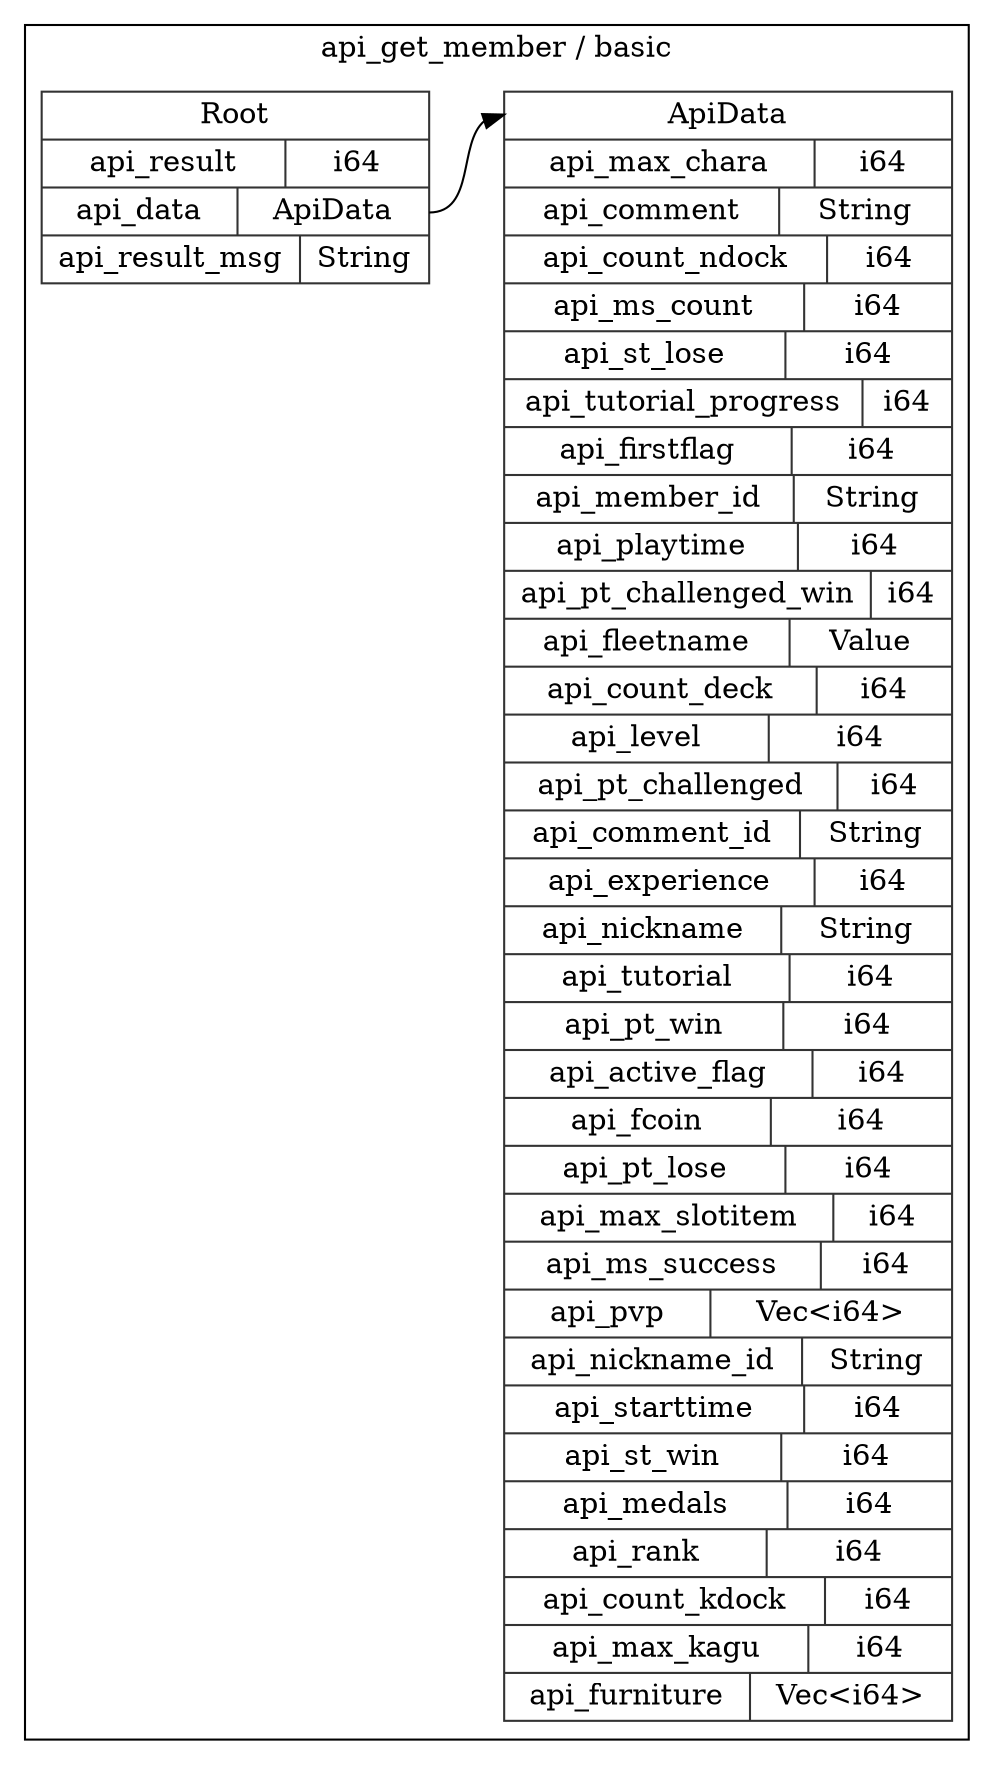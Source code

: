 digraph {
  rankdir=LR;
  subgraph cluster_0 {
    label="api_get_member / basic";
    node [style="filled", color=white, style="solid", color=gray20];
    api_get_member__basic__Root [label="<Root> Root  | { api_result | <api_result> i64 } | { api_data | <api_data> ApiData } | { api_result_msg | <api_result_msg> String }", shape=record];
    api_get_member__basic__ApiData;
    api_get_member__basic__Root:api_data:e -> api_get_member__basic__ApiData:ApiData:w;
    api_get_member__basic__ApiData [label="<ApiData> ApiData  | { api_max_chara | <api_max_chara> i64 } | { api_comment | <api_comment> String } | { api_count_ndock | <api_count_ndock> i64 } | { api_ms_count | <api_ms_count> i64 } | { api_st_lose | <api_st_lose> i64 } | { api_tutorial_progress | <api_tutorial_progress> i64 } | { api_firstflag | <api_firstflag> i64 } | { api_member_id | <api_member_id> String } | { api_playtime | <api_playtime> i64 } | { api_pt_challenged_win | <api_pt_challenged_win> i64 } | { api_fleetname | <api_fleetname> Value } | { api_count_deck | <api_count_deck> i64 } | { api_level | <api_level> i64 } | { api_pt_challenged | <api_pt_challenged> i64 } | { api_comment_id | <api_comment_id> String } | { api_experience | <api_experience> i64 } | { api_nickname | <api_nickname> String } | { api_tutorial | <api_tutorial> i64 } | { api_pt_win | <api_pt_win> i64 } | { api_active_flag | <api_active_flag> i64 } | { api_fcoin | <api_fcoin> i64 } | { api_pt_lose | <api_pt_lose> i64 } | { api_max_slotitem | <api_max_slotitem> i64 } | { api_ms_success | <api_ms_success> i64 } | { api_pvp | <api_pvp> Vec\<i64\> } | { api_nickname_id | <api_nickname_id> String } | { api_starttime | <api_starttime> i64 } | { api_st_win | <api_st_win> i64 } | { api_medals | <api_medals> i64 } | { api_rank | <api_rank> i64 } | { api_count_kdock | <api_count_kdock> i64 } | { api_max_kagu | <api_max_kagu> i64 } | { api_furniture | <api_furniture> Vec\<i64\> }", shape=record];
  }
}
